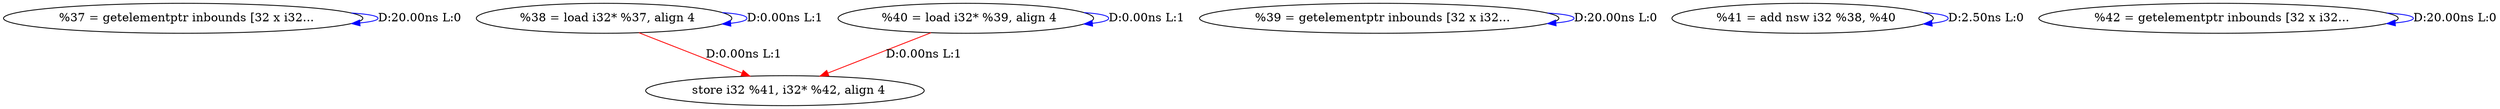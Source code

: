digraph {
Node0x25fb7e0[label="  %37 = getelementptr inbounds [32 x i32..."];
Node0x25fb7e0 -> Node0x25fb7e0[label="D:20.00ns L:0",color=blue];
Node0x25fb900[label="  %38 = load i32* %37, align 4"];
Node0x25fb900 -> Node0x25fb900[label="D:0.00ns L:1",color=blue];
Node0x25fbde0[label="  store i32 %41, i32* %42, align 4"];
Node0x25fb900 -> Node0x25fbde0[label="D:0.00ns L:1",color=red];
Node0x25fb9e0[label="  %39 = getelementptr inbounds [32 x i32..."];
Node0x25fb9e0 -> Node0x25fb9e0[label="D:20.00ns L:0",color=blue];
Node0x25fbac0[label="  %40 = load i32* %39, align 4"];
Node0x25fbac0 -> Node0x25fbac0[label="D:0.00ns L:1",color=blue];
Node0x25fbac0 -> Node0x25fbde0[label="D:0.00ns L:1",color=red];
Node0x25fbba0[label="  %41 = add nsw i32 %38, %40"];
Node0x25fbba0 -> Node0x25fbba0[label="D:2.50ns L:0",color=blue];
Node0x25fbcc0[label="  %42 = getelementptr inbounds [32 x i32..."];
Node0x25fbcc0 -> Node0x25fbcc0[label="D:20.00ns L:0",color=blue];
}
